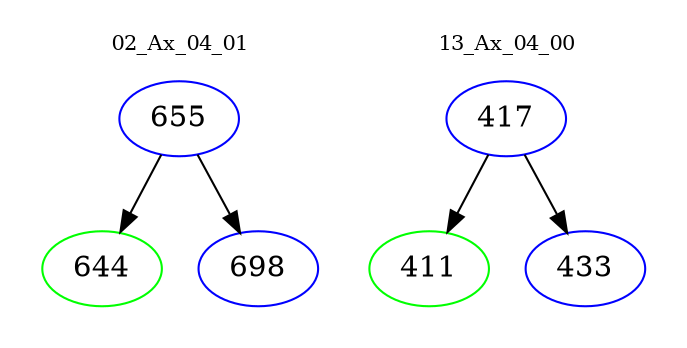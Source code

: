 digraph{
subgraph cluster_0 {
color = white
label = "02_Ax_04_01";
fontsize=10;
T0_655 [label="655", color="blue"]
T0_655 -> T0_644 [color="black"]
T0_644 [label="644", color="green"]
T0_655 -> T0_698 [color="black"]
T0_698 [label="698", color="blue"]
}
subgraph cluster_1 {
color = white
label = "13_Ax_04_00";
fontsize=10;
T1_417 [label="417", color="blue"]
T1_417 -> T1_411 [color="black"]
T1_411 [label="411", color="green"]
T1_417 -> T1_433 [color="black"]
T1_433 [label="433", color="blue"]
}
}
